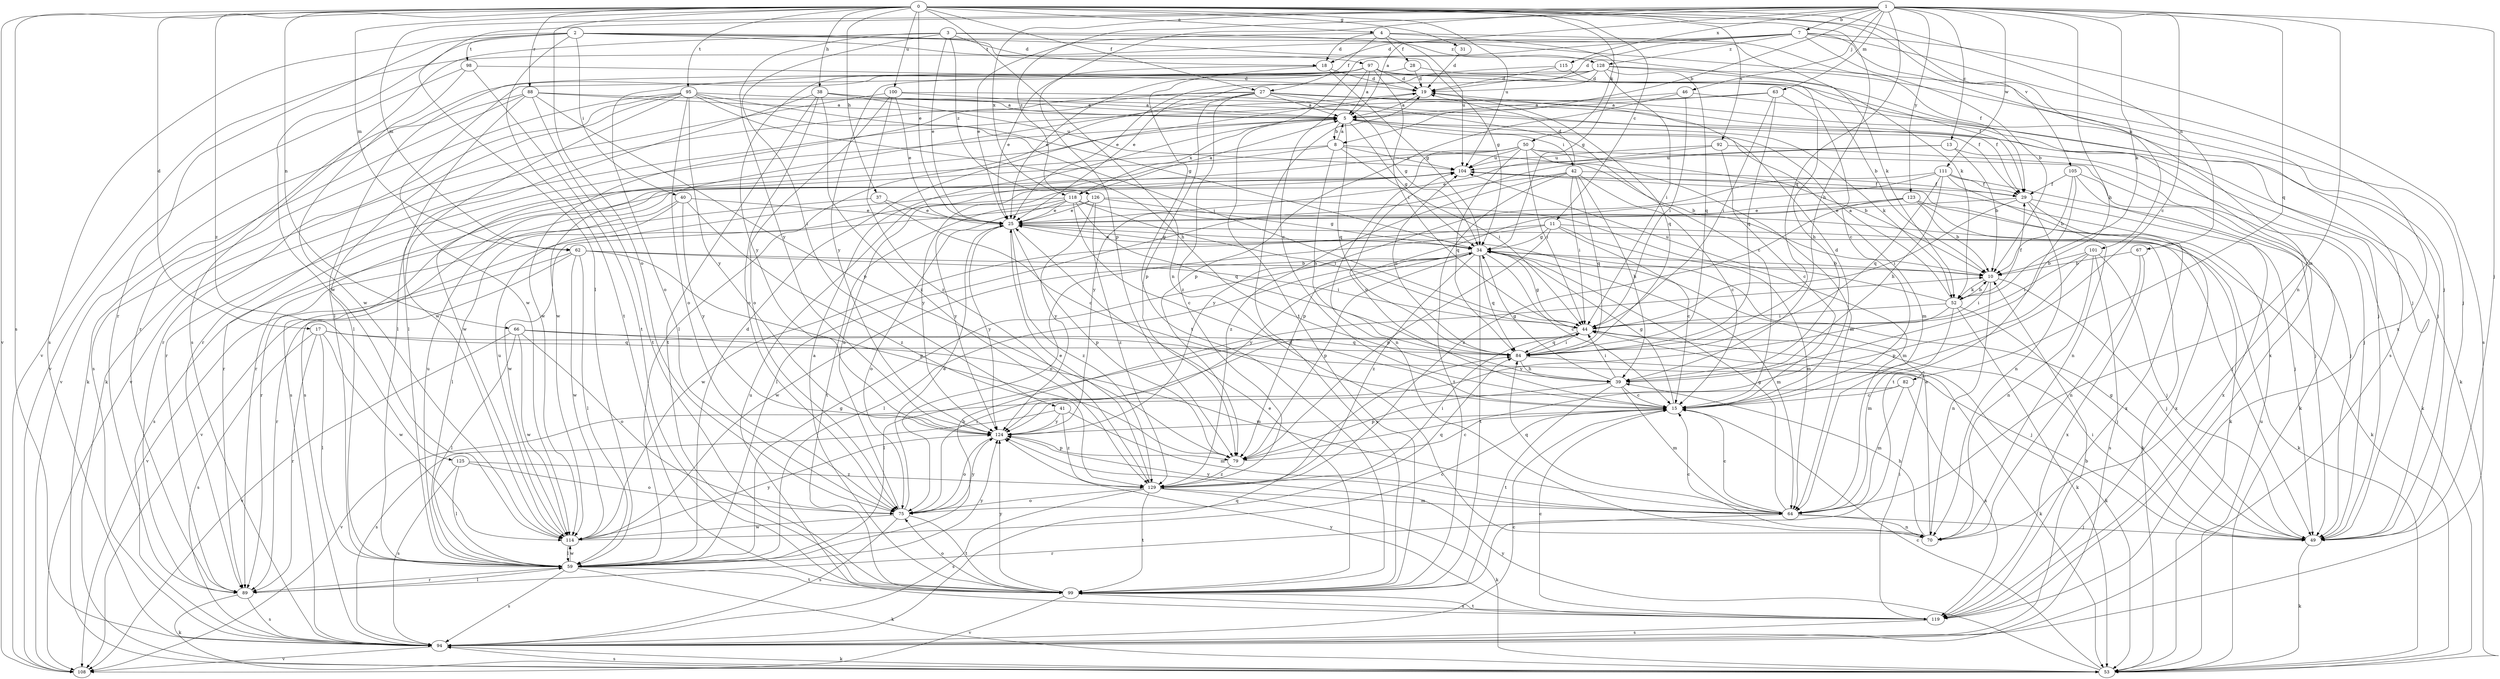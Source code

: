 strict digraph  {
0;
1;
2;
3;
4;
5;
7;
8;
10;
11;
13;
15;
17;
18;
19;
25;
27;
28;
29;
31;
34;
37;
38;
39;
40;
41;
42;
44;
46;
49;
50;
52;
53;
59;
62;
63;
64;
66;
67;
70;
75;
79;
82;
84;
88;
89;
92;
94;
95;
97;
98;
99;
100;
101;
104;
105;
108;
111;
114;
115;
118;
119;
123;
124;
125;
126;
128;
129;
0 -> 4  [label=a];
0 -> 11  [label=c];
0 -> 17  [label=d];
0 -> 25  [label=e];
0 -> 27  [label=f];
0 -> 31  [label=g];
0 -> 37  [label=h];
0 -> 38  [label=h];
0 -> 39  [label=h];
0 -> 50  [label=k];
0 -> 62  [label=m];
0 -> 66  [label=n];
0 -> 67  [label=n];
0 -> 70  [label=n];
0 -> 75  [label=o];
0 -> 88  [label=r];
0 -> 92  [label=s];
0 -> 94  [label=s];
0 -> 95  [label=t];
0 -> 100  [label=u];
0 -> 101  [label=u];
0 -> 104  [label=u];
0 -> 105  [label=v];
0 -> 108  [label=v];
0 -> 125  [label=z];
1 -> 5  [label=a];
1 -> 7  [label=b];
1 -> 8  [label=b];
1 -> 13  [label=c];
1 -> 15  [label=c];
1 -> 39  [label=h];
1 -> 46  [label=j];
1 -> 49  [label=j];
1 -> 52  [label=k];
1 -> 59  [label=l];
1 -> 62  [label=m];
1 -> 63  [label=m];
1 -> 64  [label=m];
1 -> 79  [label=p];
1 -> 82  [label=q];
1 -> 84  [label=q];
1 -> 111  [label=w];
1 -> 115  [label=x];
1 -> 118  [label=x];
1 -> 123  [label=y];
1 -> 126  [label=z];
2 -> 34  [label=g];
2 -> 40  [label=i];
2 -> 49  [label=j];
2 -> 52  [label=k];
2 -> 89  [label=r];
2 -> 94  [label=s];
2 -> 97  [label=t];
2 -> 98  [label=t];
2 -> 99  [label=t];
2 -> 114  [label=w];
3 -> 18  [label=d];
3 -> 25  [label=e];
3 -> 41  [label=i];
3 -> 52  [label=k];
3 -> 94  [label=s];
3 -> 124  [label=y];
3 -> 126  [label=z];
3 -> 128  [label=z];
4 -> 18  [label=d];
4 -> 25  [label=e];
4 -> 27  [label=f];
4 -> 28  [label=f];
4 -> 29  [label=f];
4 -> 34  [label=g];
4 -> 104  [label=u];
5 -> 8  [label=b];
5 -> 34  [label=g];
5 -> 42  [label=i];
5 -> 52  [label=k];
5 -> 64  [label=m];
5 -> 84  [label=q];
5 -> 89  [label=r];
5 -> 114  [label=w];
5 -> 118  [label=x];
7 -> 10  [label=b];
7 -> 18  [label=d];
7 -> 19  [label=d];
7 -> 70  [label=n];
7 -> 94  [label=s];
7 -> 99  [label=t];
7 -> 108  [label=v];
7 -> 119  [label=x];
7 -> 128  [label=z];
8 -> 5  [label=a];
8 -> 10  [label=b];
8 -> 39  [label=h];
8 -> 44  [label=i];
8 -> 89  [label=r];
8 -> 94  [label=s];
8 -> 104  [label=u];
10 -> 44  [label=i];
10 -> 49  [label=j];
10 -> 52  [label=k];
10 -> 70  [label=n];
11 -> 15  [label=c];
11 -> 34  [label=g];
11 -> 53  [label=k];
11 -> 64  [label=m];
11 -> 75  [label=o];
11 -> 79  [label=p];
11 -> 114  [label=w];
13 -> 10  [label=b];
13 -> 53  [label=k];
13 -> 104  [label=u];
13 -> 124  [label=y];
15 -> 19  [label=d];
15 -> 34  [label=g];
15 -> 104  [label=u];
15 -> 124  [label=y];
17 -> 49  [label=j];
17 -> 59  [label=l];
17 -> 84  [label=q];
17 -> 89  [label=r];
17 -> 94  [label=s];
17 -> 114  [label=w];
18 -> 19  [label=d];
18 -> 25  [label=e];
18 -> 34  [label=g];
18 -> 99  [label=t];
19 -> 5  [label=a];
19 -> 84  [label=q];
19 -> 114  [label=w];
25 -> 34  [label=g];
25 -> 53  [label=k];
25 -> 75  [label=o];
25 -> 79  [label=p];
25 -> 124  [label=y];
25 -> 129  [label=z];
27 -> 5  [label=a];
27 -> 15  [label=c];
27 -> 29  [label=f];
27 -> 53  [label=k];
27 -> 59  [label=l];
27 -> 79  [label=p];
27 -> 108  [label=v];
27 -> 114  [label=w];
27 -> 119  [label=x];
27 -> 129  [label=z];
28 -> 19  [label=d];
28 -> 29  [label=f];
28 -> 124  [label=y];
29 -> 25  [label=e];
29 -> 44  [label=i];
29 -> 49  [label=j];
29 -> 70  [label=n];
29 -> 119  [label=x];
31 -> 19  [label=d];
34 -> 10  [label=b];
34 -> 15  [label=c];
34 -> 25  [label=e];
34 -> 59  [label=l];
34 -> 64  [label=m];
34 -> 79  [label=p];
34 -> 84  [label=q];
34 -> 99  [label=t];
34 -> 114  [label=w];
34 -> 124  [label=y];
34 -> 129  [label=z];
37 -> 15  [label=c];
37 -> 25  [label=e];
37 -> 94  [label=s];
38 -> 5  [label=a];
38 -> 29  [label=f];
38 -> 59  [label=l];
38 -> 75  [label=o];
38 -> 99  [label=t];
38 -> 104  [label=u];
38 -> 129  [label=z];
39 -> 15  [label=c];
39 -> 34  [label=g];
39 -> 44  [label=i];
39 -> 64  [label=m];
39 -> 79  [label=p];
39 -> 99  [label=t];
40 -> 25  [label=e];
40 -> 59  [label=l];
40 -> 89  [label=r];
40 -> 124  [label=y];
40 -> 129  [label=z];
41 -> 64  [label=m];
41 -> 94  [label=s];
41 -> 124  [label=y];
41 -> 129  [label=z];
42 -> 15  [label=c];
42 -> 19  [label=d];
42 -> 29  [label=f];
42 -> 39  [label=h];
42 -> 44  [label=i];
42 -> 84  [label=q];
42 -> 99  [label=t];
42 -> 124  [label=y];
42 -> 129  [label=z];
44 -> 34  [label=g];
44 -> 53  [label=k];
44 -> 59  [label=l];
44 -> 84  [label=q];
46 -> 5  [label=a];
46 -> 44  [label=i];
46 -> 49  [label=j];
46 -> 79  [label=p];
49 -> 34  [label=g];
49 -> 44  [label=i];
49 -> 53  [label=k];
50 -> 10  [label=b];
50 -> 44  [label=i];
50 -> 53  [label=k];
50 -> 64  [label=m];
50 -> 70  [label=n];
50 -> 84  [label=q];
50 -> 89  [label=r];
50 -> 94  [label=s];
50 -> 104  [label=u];
52 -> 5  [label=a];
52 -> 10  [label=b];
52 -> 29  [label=f];
52 -> 44  [label=i];
52 -> 49  [label=j];
52 -> 53  [label=k];
52 -> 64  [label=m];
52 -> 104  [label=u];
52 -> 124  [label=y];
53 -> 15  [label=c];
53 -> 94  [label=s];
53 -> 104  [label=u];
53 -> 124  [label=y];
59 -> 10  [label=b];
59 -> 19  [label=d];
59 -> 34  [label=g];
59 -> 53  [label=k];
59 -> 89  [label=r];
59 -> 94  [label=s];
59 -> 99  [label=t];
59 -> 104  [label=u];
59 -> 114  [label=w];
59 -> 124  [label=y];
62 -> 10  [label=b];
62 -> 44  [label=i];
62 -> 59  [label=l];
62 -> 79  [label=p];
62 -> 89  [label=r];
62 -> 108  [label=v];
62 -> 114  [label=w];
63 -> 5  [label=a];
63 -> 39  [label=h];
63 -> 44  [label=i];
63 -> 84  [label=q];
63 -> 89  [label=r];
64 -> 15  [label=c];
64 -> 34  [label=g];
64 -> 49  [label=j];
64 -> 70  [label=n];
64 -> 84  [label=q];
64 -> 89  [label=r];
64 -> 124  [label=y];
66 -> 59  [label=l];
66 -> 64  [label=m];
66 -> 75  [label=o];
66 -> 84  [label=q];
66 -> 108  [label=v];
66 -> 114  [label=w];
67 -> 10  [label=b];
67 -> 70  [label=n];
67 -> 119  [label=x];
70 -> 15  [label=c];
70 -> 25  [label=e];
70 -> 39  [label=h];
75 -> 25  [label=e];
75 -> 44  [label=i];
75 -> 84  [label=q];
75 -> 94  [label=s];
75 -> 99  [label=t];
75 -> 104  [label=u];
75 -> 114  [label=w];
75 -> 124  [label=y];
79 -> 15  [label=c];
79 -> 129  [label=z];
82 -> 15  [label=c];
82 -> 64  [label=m];
82 -> 108  [label=v];
82 -> 119  [label=x];
84 -> 39  [label=h];
84 -> 44  [label=i];
84 -> 53  [label=k];
84 -> 104  [label=u];
88 -> 5  [label=a];
88 -> 49  [label=j];
88 -> 53  [label=k];
88 -> 59  [label=l];
88 -> 79  [label=p];
88 -> 99  [label=t];
88 -> 108  [label=v];
89 -> 53  [label=k];
89 -> 59  [label=l];
89 -> 94  [label=s];
92 -> 15  [label=c];
92 -> 25  [label=e];
92 -> 49  [label=j];
92 -> 104  [label=u];
94 -> 10  [label=b];
94 -> 15  [label=c];
94 -> 53  [label=k];
94 -> 84  [label=q];
94 -> 108  [label=v];
95 -> 5  [label=a];
95 -> 34  [label=g];
95 -> 39  [label=h];
95 -> 44  [label=i];
95 -> 59  [label=l];
95 -> 75  [label=o];
95 -> 89  [label=r];
95 -> 94  [label=s];
95 -> 114  [label=w];
95 -> 124  [label=y];
97 -> 5  [label=a];
97 -> 10  [label=b];
97 -> 15  [label=c];
97 -> 19  [label=d];
97 -> 25  [label=e];
97 -> 44  [label=i];
97 -> 49  [label=j];
97 -> 59  [label=l];
97 -> 75  [label=o];
97 -> 124  [label=y];
98 -> 19  [label=d];
98 -> 99  [label=t];
98 -> 108  [label=v];
98 -> 114  [label=w];
99 -> 5  [label=a];
99 -> 19  [label=d];
99 -> 25  [label=e];
99 -> 75  [label=o];
99 -> 108  [label=v];
99 -> 119  [label=x];
99 -> 124  [label=y];
100 -> 5  [label=a];
100 -> 25  [label=e];
100 -> 34  [label=g];
100 -> 53  [label=k];
100 -> 75  [label=o];
100 -> 129  [label=z];
101 -> 10  [label=b];
101 -> 44  [label=i];
101 -> 49  [label=j];
101 -> 70  [label=n];
101 -> 79  [label=p];
101 -> 94  [label=s];
104 -> 29  [label=f];
104 -> 53  [label=k];
105 -> 10  [label=b];
105 -> 29  [label=f];
105 -> 49  [label=j];
105 -> 99  [label=t];
105 -> 119  [label=x];
111 -> 29  [label=f];
111 -> 39  [label=h];
111 -> 49  [label=j];
111 -> 70  [label=n];
111 -> 79  [label=p];
111 -> 84  [label=q];
111 -> 124  [label=y];
114 -> 15  [label=c];
114 -> 59  [label=l];
114 -> 104  [label=u];
114 -> 124  [label=y];
115 -> 15  [label=c];
115 -> 19  [label=d];
115 -> 25  [label=e];
118 -> 5  [label=a];
118 -> 15  [label=c];
118 -> 25  [label=e];
118 -> 44  [label=i];
118 -> 49  [label=j];
118 -> 84  [label=q];
118 -> 99  [label=t];
118 -> 114  [label=w];
118 -> 124  [label=y];
119 -> 15  [label=c];
119 -> 44  [label=i];
119 -> 94  [label=s];
119 -> 99  [label=t];
119 -> 104  [label=u];
119 -> 124  [label=y];
123 -> 10  [label=b];
123 -> 25  [label=e];
123 -> 53  [label=k];
123 -> 59  [label=l];
123 -> 119  [label=x];
123 -> 129  [label=z];
124 -> 75  [label=o];
124 -> 79  [label=p];
125 -> 59  [label=l];
125 -> 75  [label=o];
125 -> 94  [label=s];
125 -> 129  [label=z];
126 -> 25  [label=e];
126 -> 34  [label=g];
126 -> 64  [label=m];
126 -> 108  [label=v];
126 -> 124  [label=y];
126 -> 129  [label=z];
128 -> 19  [label=d];
128 -> 25  [label=e];
128 -> 44  [label=i];
128 -> 49  [label=j];
128 -> 84  [label=q];
128 -> 89  [label=r];
128 -> 94  [label=s];
128 -> 114  [label=w];
129 -> 25  [label=e];
129 -> 44  [label=i];
129 -> 53  [label=k];
129 -> 64  [label=m];
129 -> 75  [label=o];
129 -> 94  [label=s];
129 -> 99  [label=t];
}
